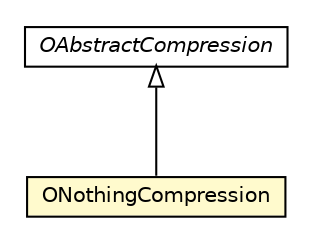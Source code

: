#!/usr/local/bin/dot
#
# Class diagram 
# Generated by UMLGraph version R5_6-24-gf6e263 (http://www.umlgraph.org/)
#

digraph G {
	edge [fontname="Helvetica",fontsize=10,labelfontname="Helvetica",labelfontsize=10];
	node [fontname="Helvetica",fontsize=10,shape=plaintext];
	nodesep=0.25;
	ranksep=0.5;
	// com.orientechnologies.orient.core.compression.impl.OAbstractCompression
	c4704934 [label=<<table title="com.orientechnologies.orient.core.compression.impl.OAbstractCompression" border="0" cellborder="1" cellspacing="0" cellpadding="2" port="p" href="./OAbstractCompression.html">
		<tr><td><table border="0" cellspacing="0" cellpadding="1">
<tr><td align="center" balign="center"><font face="Helvetica-Oblique"> OAbstractCompression </font></td></tr>
		</table></td></tr>
		</table>>, URL="./OAbstractCompression.html", fontname="Helvetica", fontcolor="black", fontsize=10.0];
	// com.orientechnologies.orient.core.compression.impl.ONothingCompression
	c4704935 [label=<<table title="com.orientechnologies.orient.core.compression.impl.ONothingCompression" border="0" cellborder="1" cellspacing="0" cellpadding="2" port="p" bgcolor="lemonChiffon" href="./ONothingCompression.html">
		<tr><td><table border="0" cellspacing="0" cellpadding="1">
<tr><td align="center" balign="center"> ONothingCompression </td></tr>
		</table></td></tr>
		</table>>, URL="./ONothingCompression.html", fontname="Helvetica", fontcolor="black", fontsize=10.0];
	//com.orientechnologies.orient.core.compression.impl.ONothingCompression extends com.orientechnologies.orient.core.compression.impl.OAbstractCompression
	c4704934:p -> c4704935:p [dir=back,arrowtail=empty];
}

